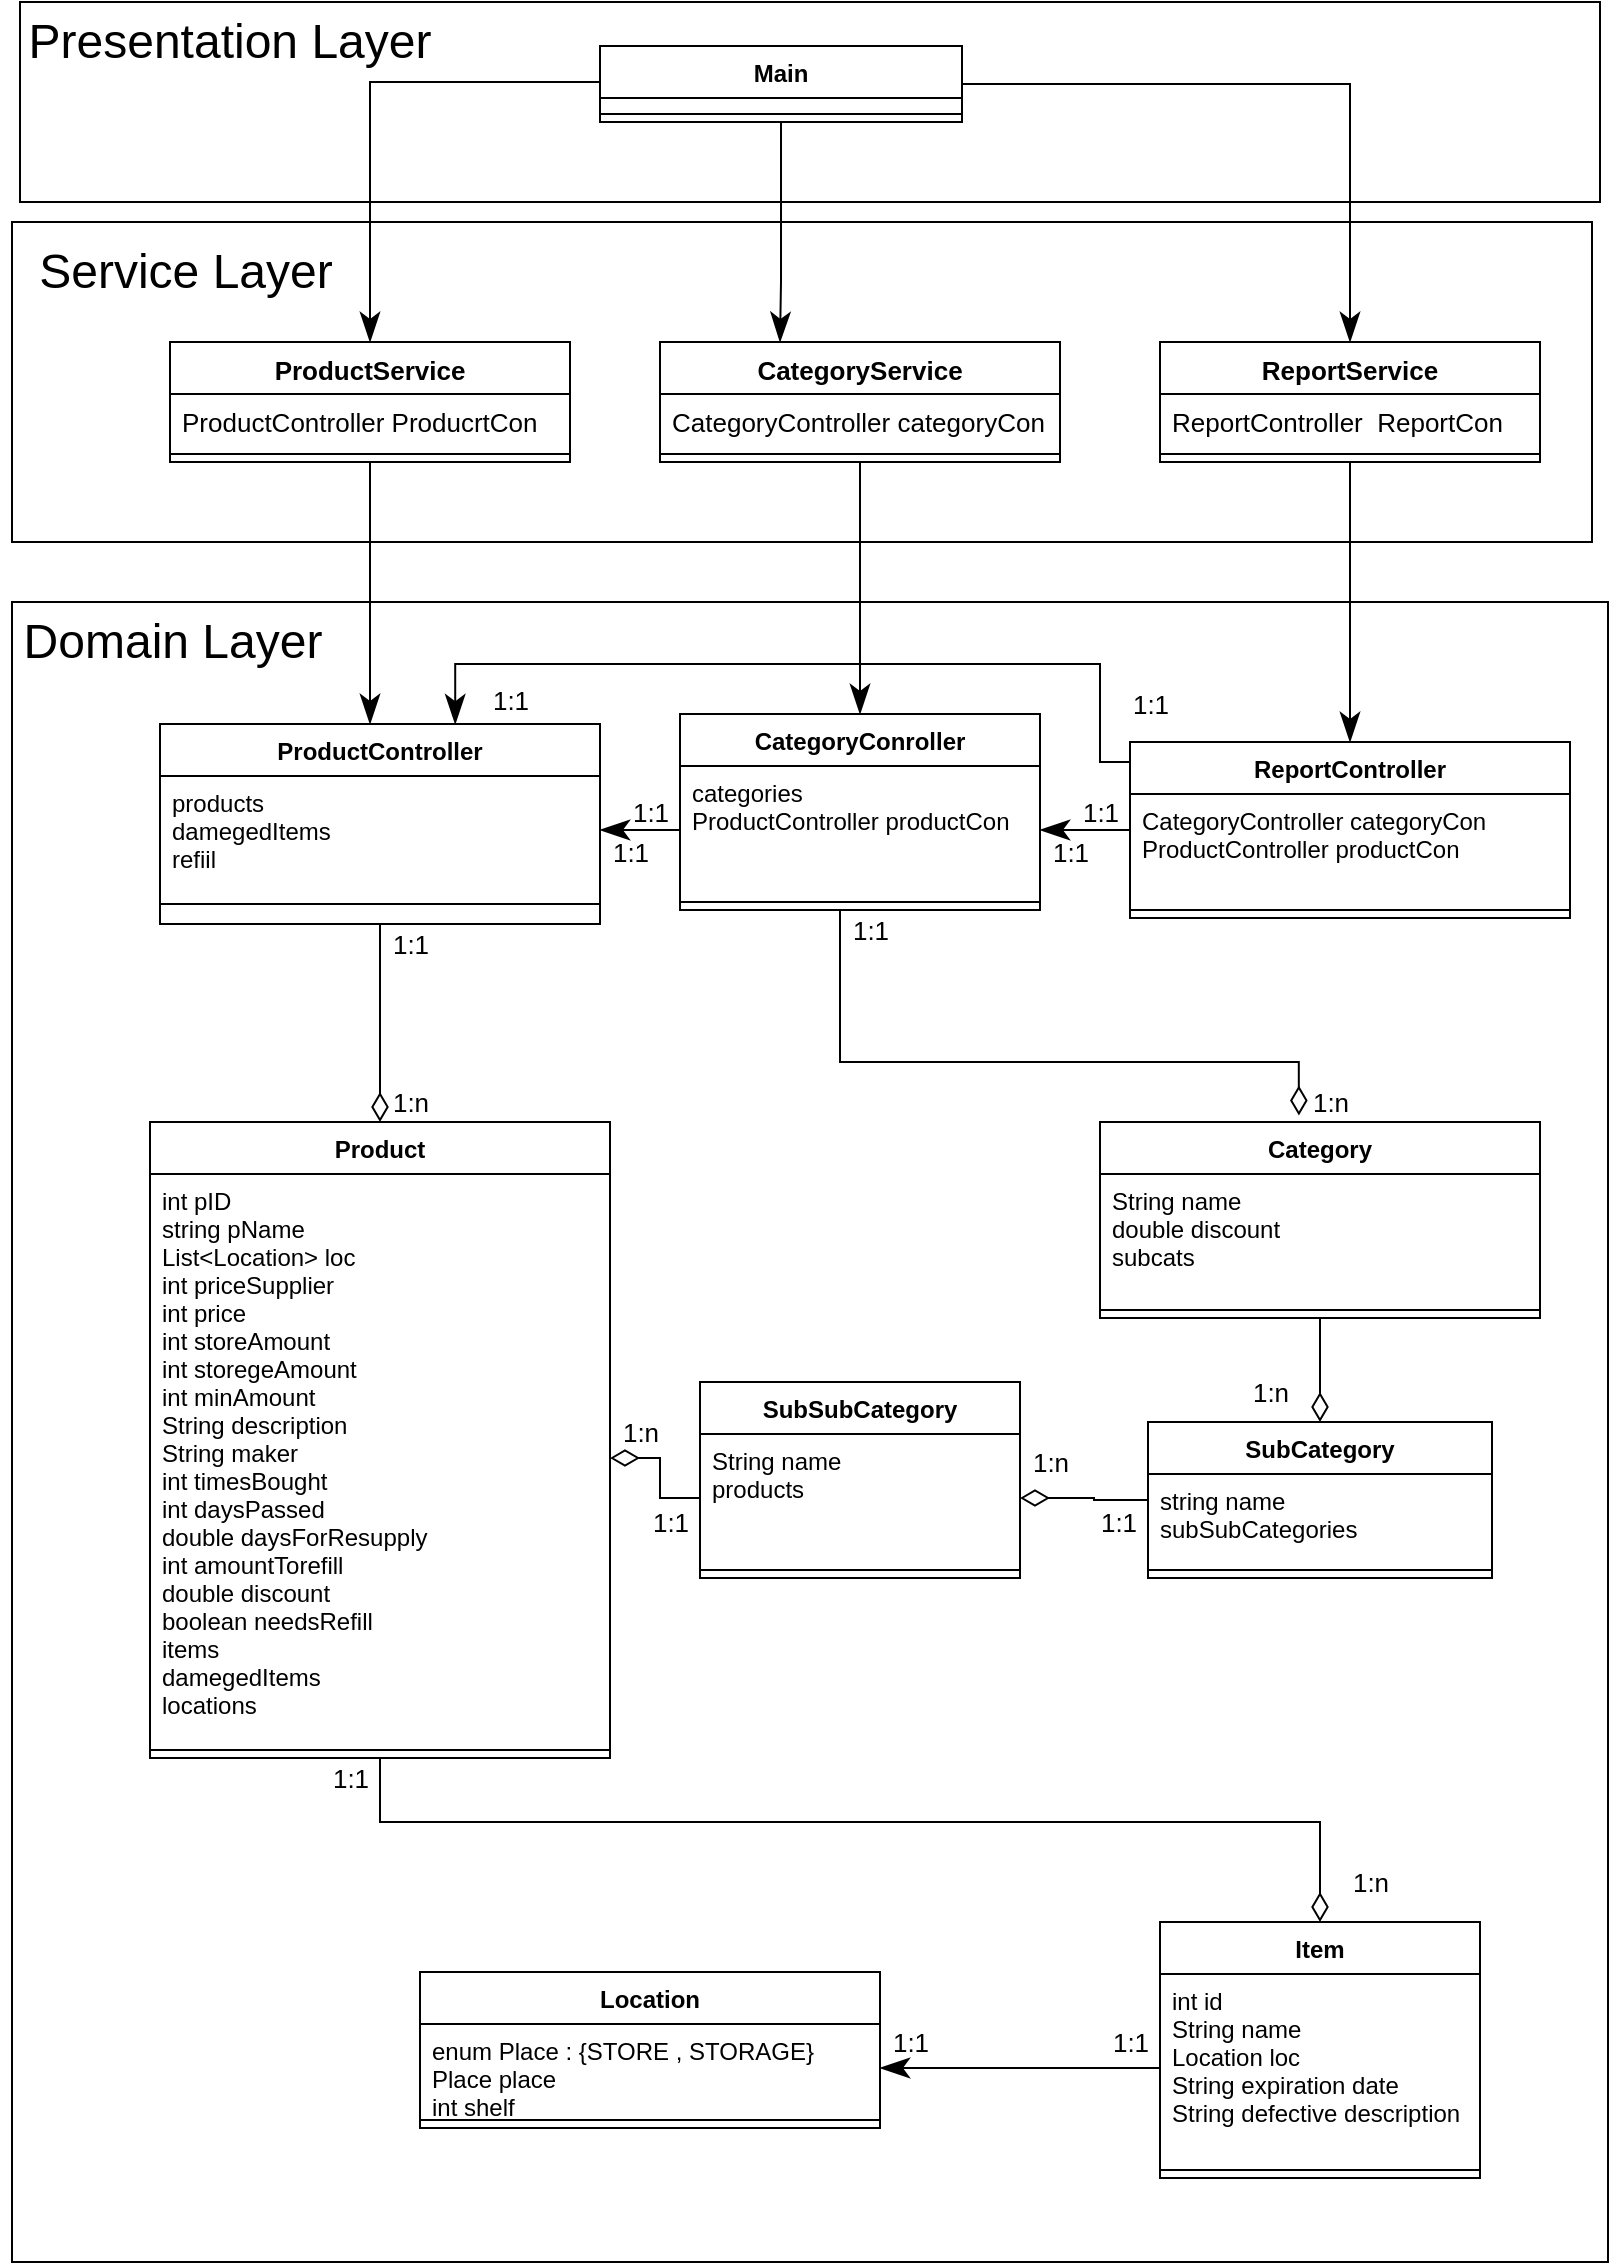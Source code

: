 <mxfile version="17.4.0" type="device"><diagram id="hrVVaW5-UVf0EwJRUZR5" name="Page-1"><mxGraphModel dx="211" dy="539" grid="1" gridSize="10" guides="1" tooltips="1" connect="1" arrows="1" fold="1" page="1" pageScale="1" pageWidth="827" pageHeight="1169" math="0" shadow="0"><root><mxCell id="WIyWlLk6GJQsqaUBKTNV-0"/><mxCell id="WIyWlLk6GJQsqaUBKTNV-1" parent="WIyWlLk6GJQsqaUBKTNV-0"/><mxCell id="XS2jfZZf7cuhPHf_QaUm-5" value="" style="rounded=0;whiteSpace=wrap;html=1;fontSize=24;" parent="WIyWlLk6GJQsqaUBKTNV-1" vertex="1"><mxGeometry x="846" y="310" width="798" height="830" as="geometry"/></mxCell><mxCell id="XS2jfZZf7cuhPHf_QaUm-3" value="" style="rounded=0;whiteSpace=wrap;html=1;fontSize=24;" parent="WIyWlLk6GJQsqaUBKTNV-1" vertex="1"><mxGeometry x="846" y="120" width="790" height="160" as="geometry"/></mxCell><mxCell id="XS2jfZZf7cuhPHf_QaUm-0" value="" style="rounded=0;whiteSpace=wrap;html=1;" parent="WIyWlLk6GJQsqaUBKTNV-1" vertex="1"><mxGeometry x="850" y="10" width="790" height="100" as="geometry"/></mxCell><mxCell id="KTyY1xdwnAPRhyx_D2-H-50" style="edgeStyle=orthogonalEdgeStyle;rounded=0;jumpSize=6;orthogonalLoop=1;jettySize=auto;html=1;fontSize=13;endArrow=diamondThin;endFill=0;endSize=12;" parent="WIyWlLk6GJQsqaUBKTNV-1" source="ReQD-0jNfO4s4zS1MSkN-1" target="2qvdHNZ9gUTLIQecqCx2-4" edge="1"><mxGeometry relative="1" as="geometry"><Array as="points"><mxPoint x="1030" y="920"/><mxPoint x="1500" y="920"/></Array></mxGeometry></mxCell><mxCell id="ReQD-0jNfO4s4zS1MSkN-1" value="Product" style="swimlane;fontStyle=1;align=center;verticalAlign=top;childLayout=stackLayout;horizontal=1;startSize=26;horizontalStack=0;resizeParent=1;resizeParentMax=0;resizeLast=0;collapsible=1;marginBottom=0;" parent="WIyWlLk6GJQsqaUBKTNV-1" vertex="1"><mxGeometry x="915" y="570" width="230" height="318" as="geometry"/></mxCell><mxCell id="ReQD-0jNfO4s4zS1MSkN-2" value="int pID&#10;string pName&#10;List&lt;Location&gt; loc&#10;int priceSupplier&#10;int price&#10;int storeAmount&#10;int storegeAmount&#10;int minAmount&#10;String description &#10;String maker&#10;int timesBought&#10;int daysPassed&#10;double daysForResupply&#10;int amountTorefill&#10;double discount&#10;boolean needsRefill&#10;items&#10;damegedItems&#10;locations" style="text;strokeColor=none;fillColor=none;align=left;verticalAlign=top;spacingLeft=4;spacingRight=4;overflow=hidden;rotatable=0;points=[[0,0.5],[1,0.5]];portConstraint=eastwest;" parent="ReQD-0jNfO4s4zS1MSkN-1" vertex="1"><mxGeometry y="26" width="230" height="284" as="geometry"/></mxCell><mxCell id="ReQD-0jNfO4s4zS1MSkN-3" value="" style="line;strokeWidth=1;fillColor=none;align=left;verticalAlign=middle;spacingTop=-1;spacingLeft=3;spacingRight=3;rotatable=0;labelPosition=right;points=[];portConstraint=eastwest;" parent="ReQD-0jNfO4s4zS1MSkN-1" vertex="1"><mxGeometry y="310" width="230" height="8" as="geometry"/></mxCell><mxCell id="ReQD-0jNfO4s4zS1MSkN-5" value="Location" style="swimlane;fontStyle=1;align=center;verticalAlign=top;childLayout=stackLayout;horizontal=1;startSize=26;horizontalStack=0;resizeParent=1;resizeParentMax=0;resizeLast=0;collapsible=1;marginBottom=0;" parent="WIyWlLk6GJQsqaUBKTNV-1" vertex="1"><mxGeometry x="1050" y="995" width="230" height="78" as="geometry"/></mxCell><mxCell id="ReQD-0jNfO4s4zS1MSkN-6" value="enum Place : {STORE , STORAGE}&#10;Place place&#10;int shelf&#10;" style="text;strokeColor=none;fillColor=none;align=left;verticalAlign=top;spacingLeft=4;spacingRight=4;overflow=hidden;rotatable=0;points=[[0,0.5],[1,0.5]];portConstraint=eastwest;" parent="ReQD-0jNfO4s4zS1MSkN-5" vertex="1"><mxGeometry y="26" width="230" height="44" as="geometry"/></mxCell><mxCell id="ReQD-0jNfO4s4zS1MSkN-7" value="" style="line;strokeWidth=1;fillColor=none;align=left;verticalAlign=middle;spacingTop=-1;spacingLeft=3;spacingRight=3;rotatable=0;labelPosition=right;points=[];portConstraint=eastwest;" parent="ReQD-0jNfO4s4zS1MSkN-5" vertex="1"><mxGeometry y="70" width="230" height="8" as="geometry"/></mxCell><mxCell id="KTyY1xdwnAPRhyx_D2-H-48" style="edgeStyle=orthogonalEdgeStyle;rounded=0;jumpSize=6;orthogonalLoop=1;jettySize=auto;html=1;entryX=1;entryY=0.5;entryDx=0;entryDy=0;fontSize=13;endArrow=diamondThin;endFill=0;endSize=12;" parent="WIyWlLk6GJQsqaUBKTNV-1" source="ReQD-0jNfO4s4zS1MSkN-14" target="2qvdHNZ9gUTLIQecqCx2-1" edge="1"><mxGeometry relative="1" as="geometry"/></mxCell><mxCell id="ReQD-0jNfO4s4zS1MSkN-14" value="SubCategory" style="swimlane;fontStyle=1;align=center;verticalAlign=top;childLayout=stackLayout;horizontal=1;startSize=26;horizontalStack=0;resizeParent=1;resizeParentMax=0;resizeLast=0;collapsible=1;marginBottom=0;" parent="WIyWlLk6GJQsqaUBKTNV-1" vertex="1"><mxGeometry x="1414" y="720" width="172" height="78" as="geometry"/></mxCell><mxCell id="ReQD-0jNfO4s4zS1MSkN-15" value="string name&#10;subSubCategories&#10;" style="text;strokeColor=none;fillColor=none;align=left;verticalAlign=top;spacingLeft=4;spacingRight=4;overflow=hidden;rotatable=0;points=[[0,0.5],[1,0.5]];portConstraint=eastwest;" parent="ReQD-0jNfO4s4zS1MSkN-14" vertex="1"><mxGeometry y="26" width="172" height="44" as="geometry"/></mxCell><mxCell id="ReQD-0jNfO4s4zS1MSkN-16" value="" style="line;strokeWidth=1;fillColor=none;align=left;verticalAlign=middle;spacingTop=-1;spacingLeft=3;spacingRight=3;rotatable=0;labelPosition=right;points=[];portConstraint=eastwest;" parent="ReQD-0jNfO4s4zS1MSkN-14" vertex="1"><mxGeometry y="70" width="172" height="8" as="geometry"/></mxCell><mxCell id="KTyY1xdwnAPRhyx_D2-H-44" style="edgeStyle=orthogonalEdgeStyle;rounded=0;jumpSize=6;orthogonalLoop=1;jettySize=auto;html=1;entryX=0.5;entryY=0;entryDx=0;entryDy=0;fontSize=13;endArrow=diamondThin;endFill=0;endSize=12;" parent="WIyWlLk6GJQsqaUBKTNV-1" source="ReQD-0jNfO4s4zS1MSkN-19" target="ReQD-0jNfO4s4zS1MSkN-14" edge="1"><mxGeometry relative="1" as="geometry"/></mxCell><mxCell id="ReQD-0jNfO4s4zS1MSkN-19" value="Category" style="swimlane;fontStyle=1;align=center;verticalAlign=top;childLayout=stackLayout;horizontal=1;startSize=26;horizontalStack=0;resizeParent=1;resizeParentMax=0;resizeLast=0;collapsible=1;marginBottom=0;" parent="WIyWlLk6GJQsqaUBKTNV-1" vertex="1"><mxGeometry x="1390" y="570" width="220" height="98" as="geometry"/></mxCell><mxCell id="ReQD-0jNfO4s4zS1MSkN-20" value="String name&#10;double discount&#10;subcats" style="text;strokeColor=none;fillColor=none;align=left;verticalAlign=top;spacingLeft=4;spacingRight=4;overflow=hidden;rotatable=0;points=[[0,0.5],[1,0.5]];portConstraint=eastwest;" parent="ReQD-0jNfO4s4zS1MSkN-19" vertex="1"><mxGeometry y="26" width="220" height="64" as="geometry"/></mxCell><mxCell id="ReQD-0jNfO4s4zS1MSkN-21" value="" style="line;strokeWidth=1;fillColor=none;align=left;verticalAlign=middle;spacingTop=-1;spacingLeft=3;spacingRight=3;rotatable=0;labelPosition=right;points=[];portConstraint=eastwest;" parent="ReQD-0jNfO4s4zS1MSkN-19" vertex="1"><mxGeometry y="90" width="220" height="8" as="geometry"/></mxCell><mxCell id="KTyY1xdwnAPRhyx_D2-H-42" style="edgeStyle=orthogonalEdgeStyle;rounded=0;jumpSize=6;orthogonalLoop=1;jettySize=auto;html=1;fontSize=13;endArrow=diamondThin;endFill=0;endSize=12;" parent="WIyWlLk6GJQsqaUBKTNV-1" source="ReQD-0jNfO4s4zS1MSkN-24" target="ReQD-0jNfO4s4zS1MSkN-1" edge="1"><mxGeometry relative="1" as="geometry"/></mxCell><mxCell id="ReQD-0jNfO4s4zS1MSkN-24" value="ProductController" style="swimlane;fontStyle=1;align=center;verticalAlign=top;childLayout=stackLayout;horizontal=1;startSize=26;horizontalStack=0;resizeParent=1;resizeParentMax=0;resizeLast=0;collapsible=1;marginBottom=0;" parent="WIyWlLk6GJQsqaUBKTNV-1" vertex="1"><mxGeometry x="920" y="371" width="220" height="100" as="geometry"/></mxCell><mxCell id="ReQD-0jNfO4s4zS1MSkN-25" value="products&#10;damegedItems&#10;refiil " style="text;strokeColor=none;fillColor=none;align=left;verticalAlign=top;spacingLeft=4;spacingRight=4;overflow=hidden;rotatable=0;points=[[0,0.5],[1,0.5]];portConstraint=eastwest;" parent="ReQD-0jNfO4s4zS1MSkN-24" vertex="1"><mxGeometry y="26" width="220" height="54" as="geometry"/></mxCell><mxCell id="ReQD-0jNfO4s4zS1MSkN-26" value="" style="line;strokeWidth=1;fillColor=none;align=left;verticalAlign=middle;spacingTop=-1;spacingLeft=3;spacingRight=3;rotatable=0;labelPosition=right;points=[];portConstraint=eastwest;" parent="ReQD-0jNfO4s4zS1MSkN-24" vertex="1"><mxGeometry y="80" width="220" height="20" as="geometry"/></mxCell><mxCell id="KTyY1xdwnAPRhyx_D2-H-46" style="edgeStyle=orthogonalEdgeStyle;rounded=0;jumpSize=6;orthogonalLoop=1;jettySize=auto;html=1;entryX=1;entryY=0.5;entryDx=0;entryDy=0;fontSize=13;endArrow=classicThin;endFill=1;endSize=12;" parent="WIyWlLk6GJQsqaUBKTNV-1" source="clvkkJp6ANi943LF1H7f-0" target="2qvdHNZ9gUTLIQecqCx2-9" edge="1"><mxGeometry relative="1" as="geometry"/></mxCell><mxCell id="KTyY1xdwnAPRhyx_D2-H-47" style="edgeStyle=orthogonalEdgeStyle;rounded=0;jumpSize=6;orthogonalLoop=1;jettySize=auto;html=1;entryX=0.671;entryY=0.001;entryDx=0;entryDy=0;entryPerimeter=0;fontSize=13;endArrow=classicThin;endFill=1;endSize=12;" parent="WIyWlLk6GJQsqaUBKTNV-1" source="clvkkJp6ANi943LF1H7f-0" target="ReQD-0jNfO4s4zS1MSkN-24" edge="1"><mxGeometry relative="1" as="geometry"><Array as="points"><mxPoint x="1390" y="390"/><mxPoint x="1390" y="341"/><mxPoint x="1068" y="341"/></Array></mxGeometry></mxCell><mxCell id="clvkkJp6ANi943LF1H7f-0" value="ReportController" style="swimlane;fontStyle=1;align=center;verticalAlign=top;childLayout=stackLayout;horizontal=1;startSize=26;horizontalStack=0;resizeParent=1;resizeParentMax=0;resizeLast=0;collapsible=1;marginBottom=0;" parent="WIyWlLk6GJQsqaUBKTNV-1" vertex="1"><mxGeometry x="1405" y="380" width="220" height="88" as="geometry"/></mxCell><mxCell id="clvkkJp6ANi943LF1H7f-1" value="CategoryController categoryCon&#10;ProductController productCon" style="text;strokeColor=none;fillColor=none;align=left;verticalAlign=top;spacingLeft=4;spacingRight=4;overflow=hidden;rotatable=0;points=[[0,0.5],[1,0.5]];portConstraint=eastwest;" parent="clvkkJp6ANi943LF1H7f-0" vertex="1"><mxGeometry y="26" width="220" height="54" as="geometry"/></mxCell><mxCell id="clvkkJp6ANi943LF1H7f-2" value="" style="line;strokeWidth=1;fillColor=none;align=left;verticalAlign=middle;spacingTop=-1;spacingLeft=3;spacingRight=3;rotatable=0;labelPosition=right;points=[];portConstraint=eastwest;" parent="clvkkJp6ANi943LF1H7f-0" vertex="1"><mxGeometry y="80" width="220" height="8" as="geometry"/></mxCell><mxCell id="2qvdHNZ9gUTLIQecqCx2-0" value="SubSubCategory" style="swimlane;fontStyle=1;align=center;verticalAlign=top;childLayout=stackLayout;horizontal=1;startSize=26;horizontalStack=0;resizeParent=1;resizeParentMax=0;resizeLast=0;collapsible=1;marginBottom=0;" parent="WIyWlLk6GJQsqaUBKTNV-1" vertex="1"><mxGeometry x="1190" y="700" width="160" height="98" as="geometry"/></mxCell><mxCell id="2qvdHNZ9gUTLIQecqCx2-1" value="String name&#10;products" style="text;strokeColor=none;fillColor=none;align=left;verticalAlign=top;spacingLeft=4;spacingRight=4;overflow=hidden;rotatable=0;points=[[0,0.5],[1,0.5]];portConstraint=eastwest;" parent="2qvdHNZ9gUTLIQecqCx2-0" vertex="1"><mxGeometry y="26" width="160" height="64" as="geometry"/></mxCell><mxCell id="2qvdHNZ9gUTLIQecqCx2-2" value="" style="line;strokeWidth=1;fillColor=none;align=left;verticalAlign=middle;spacingTop=-1;spacingLeft=3;spacingRight=3;rotatable=0;labelPosition=right;points=[];portConstraint=eastwest;" parent="2qvdHNZ9gUTLIQecqCx2-0" vertex="1"><mxGeometry y="90" width="160" height="8" as="geometry"/></mxCell><mxCell id="2qvdHNZ9gUTLIQecqCx2-4" value="Item" style="swimlane;fontStyle=1;align=center;verticalAlign=top;childLayout=stackLayout;horizontal=1;startSize=26;horizontalStack=0;resizeParent=1;resizeParentMax=0;resizeLast=0;collapsible=1;marginBottom=0;" parent="WIyWlLk6GJQsqaUBKTNV-1" vertex="1"><mxGeometry x="1420" y="970" width="160" height="128" as="geometry"/></mxCell><mxCell id="2qvdHNZ9gUTLIQecqCx2-5" value="int id&#10;String name&#10;Location loc&#10;String expiration date&#10;String defective description" style="text;strokeColor=none;fillColor=none;align=left;verticalAlign=top;spacingLeft=4;spacingRight=4;overflow=hidden;rotatable=0;points=[[0,0.5],[1,0.5]];portConstraint=eastwest;" parent="2qvdHNZ9gUTLIQecqCx2-4" vertex="1"><mxGeometry y="26" width="160" height="94" as="geometry"/></mxCell><mxCell id="2qvdHNZ9gUTLIQecqCx2-6" value="" style="line;strokeWidth=1;fillColor=none;align=left;verticalAlign=middle;spacingTop=-1;spacingLeft=3;spacingRight=3;rotatable=0;labelPosition=right;points=[];portConstraint=eastwest;" parent="2qvdHNZ9gUTLIQecqCx2-4" vertex="1"><mxGeometry y="120" width="160" height="8" as="geometry"/></mxCell><mxCell id="KTyY1xdwnAPRhyx_D2-H-43" style="edgeStyle=orthogonalEdgeStyle;rounded=0;jumpSize=6;orthogonalLoop=1;jettySize=auto;html=1;entryX=0.452;entryY=-0.033;entryDx=0;entryDy=0;entryPerimeter=0;fontSize=13;endArrow=diamondThin;endFill=0;endSize=12;" parent="WIyWlLk6GJQsqaUBKTNV-1" source="2qvdHNZ9gUTLIQecqCx2-8" target="ReQD-0jNfO4s4zS1MSkN-19" edge="1"><mxGeometry relative="1" as="geometry"><Array as="points"><mxPoint x="1260" y="540"/><mxPoint x="1489" y="540"/></Array></mxGeometry></mxCell><mxCell id="2qvdHNZ9gUTLIQecqCx2-8" value="CategoryConroller" style="swimlane;fontStyle=1;align=center;verticalAlign=top;childLayout=stackLayout;horizontal=1;startSize=26;horizontalStack=0;resizeParent=1;resizeParentMax=0;resizeLast=0;collapsible=1;marginBottom=0;" parent="WIyWlLk6GJQsqaUBKTNV-1" vertex="1"><mxGeometry x="1180" y="366" width="180" height="98" as="geometry"/></mxCell><mxCell id="2qvdHNZ9gUTLIQecqCx2-9" value="categories&#10;ProductController productCon" style="text;strokeColor=none;fillColor=none;align=left;verticalAlign=top;spacingLeft=4;spacingRight=4;overflow=hidden;rotatable=0;points=[[0,0.5],[1,0.5]];portConstraint=eastwest;" parent="2qvdHNZ9gUTLIQecqCx2-8" vertex="1"><mxGeometry y="26" width="180" height="64" as="geometry"/></mxCell><mxCell id="2qvdHNZ9gUTLIQecqCx2-10" value="" style="line;strokeWidth=1;fillColor=none;align=left;verticalAlign=middle;spacingTop=-1;spacingLeft=3;spacingRight=3;rotatable=0;labelPosition=right;points=[];portConstraint=eastwest;" parent="2qvdHNZ9gUTLIQecqCx2-8" vertex="1"><mxGeometry y="90" width="180" height="8" as="geometry"/></mxCell><mxCell id="KTyY1xdwnAPRhyx_D2-H-52" style="edgeStyle=orthogonalEdgeStyle;rounded=0;jumpSize=6;orthogonalLoop=1;jettySize=auto;html=1;fontSize=13;endArrow=classicThin;endFill=1;endSize=12;" parent="WIyWlLk6GJQsqaUBKTNV-1" source="hw9rlWjdoOXuvbrgEa3H-4" target="KTyY1xdwnAPRhyx_D2-H-24" edge="1"><mxGeometry relative="1" as="geometry"/></mxCell><mxCell id="KTyY1xdwnAPRhyx_D2-H-53" style="edgeStyle=orthogonalEdgeStyle;rounded=0;jumpSize=6;orthogonalLoop=1;jettySize=auto;html=1;fontSize=13;endArrow=classicThin;endFill=1;endSize=12;" parent="WIyWlLk6GJQsqaUBKTNV-1" source="hw9rlWjdoOXuvbrgEa3H-4" target="KTyY1xdwnAPRhyx_D2-H-28" edge="1"><mxGeometry relative="1" as="geometry"><Array as="points"><mxPoint x="1230" y="150"/><mxPoint x="1230" y="150"/></Array></mxGeometry></mxCell><mxCell id="KTyY1xdwnAPRhyx_D2-H-55" style="edgeStyle=orthogonalEdgeStyle;rounded=0;jumpSize=6;orthogonalLoop=1;jettySize=auto;html=1;fontSize=13;endArrow=classicThin;endFill=1;endSize=12;" parent="WIyWlLk6GJQsqaUBKTNV-1" source="hw9rlWjdoOXuvbrgEa3H-4" target="KTyY1xdwnAPRhyx_D2-H-32" edge="1"><mxGeometry relative="1" as="geometry"><Array as="points"><mxPoint x="1025" y="50"/></Array></mxGeometry></mxCell><mxCell id="hw9rlWjdoOXuvbrgEa3H-4" value="Main" style="swimlane;fontStyle=1;align=center;verticalAlign=top;childLayout=stackLayout;horizontal=1;startSize=26;horizontalStack=0;resizeParent=1;resizeParentMax=0;resizeLast=0;collapsible=1;marginBottom=0;" parent="WIyWlLk6GJQsqaUBKTNV-1" vertex="1"><mxGeometry x="1140" y="32" width="181" height="38" as="geometry"/></mxCell><mxCell id="hw9rlWjdoOXuvbrgEa3H-5" value="&#10;" style="text;strokeColor=none;fillColor=none;align=left;verticalAlign=top;spacingLeft=4;spacingRight=4;overflow=hidden;rotatable=0;points=[[0,0.5],[1,0.5]];portConstraint=eastwest;" parent="hw9rlWjdoOXuvbrgEa3H-4" vertex="1"><mxGeometry y="26" width="181" height="4" as="geometry"/></mxCell><mxCell id="hw9rlWjdoOXuvbrgEa3H-6" value="" style="line;strokeWidth=1;fillColor=none;align=left;verticalAlign=middle;spacingTop=-1;spacingLeft=3;spacingRight=3;rotatable=0;labelPosition=right;points=[];portConstraint=eastwest;" parent="hw9rlWjdoOXuvbrgEa3H-4" vertex="1"><mxGeometry y="30" width="181" height="8" as="geometry"/></mxCell><mxCell id="XS2jfZZf7cuhPHf_QaUm-1" value="&lt;font style=&quot;font-size: 24px&quot;&gt;Presentation Layer&lt;/font&gt;" style="text;html=1;strokeColor=none;fillColor=none;align=center;verticalAlign=middle;whiteSpace=wrap;rounded=0;" parent="WIyWlLk6GJQsqaUBKTNV-1" vertex="1"><mxGeometry x="850" y="20" width="210" height="20" as="geometry"/></mxCell><mxCell id="XS2jfZZf7cuhPHf_QaUm-4" value="&lt;font style=&quot;font-size: 24px&quot;&gt;Service Layer&lt;/font&gt;" style="text;html=1;strokeColor=none;fillColor=none;align=center;verticalAlign=middle;whiteSpace=wrap;rounded=0;" parent="WIyWlLk6GJQsqaUBKTNV-1" vertex="1"><mxGeometry x="853" y="130" width="160" height="30" as="geometry"/></mxCell><mxCell id="XS2jfZZf7cuhPHf_QaUm-6" value="&lt;font style=&quot;font-size: 24px&quot;&gt;Domain Layer&lt;/font&gt;" style="text;html=1;strokeColor=none;fillColor=none;align=center;verticalAlign=middle;whiteSpace=wrap;rounded=0;" parent="WIyWlLk6GJQsqaUBKTNV-1" vertex="1"><mxGeometry x="840" y="310" width="173" height="39" as="geometry"/></mxCell><mxCell id="KTyY1xdwnAPRhyx_D2-H-41" style="edgeStyle=orthogonalEdgeStyle;rounded=0;jumpSize=6;orthogonalLoop=1;jettySize=auto;html=1;entryX=0.5;entryY=0;entryDx=0;entryDy=0;fontSize=13;endArrow=classicThin;endFill=1;endSize=12;" parent="WIyWlLk6GJQsqaUBKTNV-1" source="KTyY1xdwnAPRhyx_D2-H-24" target="clvkkJp6ANi943LF1H7f-0" edge="1"><mxGeometry relative="1" as="geometry"/></mxCell><mxCell id="KTyY1xdwnAPRhyx_D2-H-24" value="ReportService" style="swimlane;fontStyle=1;align=center;verticalAlign=top;childLayout=stackLayout;horizontal=1;startSize=26;horizontalStack=0;resizeParent=1;resizeParentMax=0;resizeLast=0;collapsible=1;marginBottom=0;fontSize=13;" parent="WIyWlLk6GJQsqaUBKTNV-1" vertex="1"><mxGeometry x="1420" y="180" width="190" height="60" as="geometry"/></mxCell><mxCell id="KTyY1xdwnAPRhyx_D2-H-25" value="ReportController  ReportCon" style="text;strokeColor=none;fillColor=none;align=left;verticalAlign=top;spacingLeft=4;spacingRight=4;overflow=hidden;rotatable=0;points=[[0,0.5],[1,0.5]];portConstraint=eastwest;fontSize=13;" parent="KTyY1xdwnAPRhyx_D2-H-24" vertex="1"><mxGeometry y="26" width="190" height="26" as="geometry"/></mxCell><mxCell id="KTyY1xdwnAPRhyx_D2-H-26" value="" style="line;strokeWidth=1;fillColor=none;align=left;verticalAlign=middle;spacingTop=-1;spacingLeft=3;spacingRight=3;rotatable=0;labelPosition=right;points=[];portConstraint=eastwest;fontSize=13;" parent="KTyY1xdwnAPRhyx_D2-H-24" vertex="1"><mxGeometry y="52" width="190" height="8" as="geometry"/></mxCell><mxCell id="KTyY1xdwnAPRhyx_D2-H-40" style="edgeStyle=orthogonalEdgeStyle;rounded=0;jumpSize=6;orthogonalLoop=1;jettySize=auto;html=1;entryX=0.5;entryY=0;entryDx=0;entryDy=0;fontSize=13;endArrow=classicThin;endFill=1;endSize=12;" parent="WIyWlLk6GJQsqaUBKTNV-1" source="KTyY1xdwnAPRhyx_D2-H-28" target="2qvdHNZ9gUTLIQecqCx2-8" edge="1"><mxGeometry relative="1" as="geometry"/></mxCell><mxCell id="KTyY1xdwnAPRhyx_D2-H-28" value="CategoryService" style="swimlane;fontStyle=1;align=center;verticalAlign=top;childLayout=stackLayout;horizontal=1;startSize=26;horizontalStack=0;resizeParent=1;resizeParentMax=0;resizeLast=0;collapsible=1;marginBottom=0;fontSize=13;" parent="WIyWlLk6GJQsqaUBKTNV-1" vertex="1"><mxGeometry x="1170" y="180" width="200" height="60" as="geometry"/></mxCell><mxCell id="KTyY1xdwnAPRhyx_D2-H-29" value="CategoryController categoryCon" style="text;strokeColor=none;fillColor=none;align=left;verticalAlign=top;spacingLeft=4;spacingRight=4;overflow=hidden;rotatable=0;points=[[0,0.5],[1,0.5]];portConstraint=eastwest;fontSize=13;" parent="KTyY1xdwnAPRhyx_D2-H-28" vertex="1"><mxGeometry y="26" width="200" height="26" as="geometry"/></mxCell><mxCell id="KTyY1xdwnAPRhyx_D2-H-30" value="" style="line;strokeWidth=1;fillColor=none;align=left;verticalAlign=middle;spacingTop=-1;spacingLeft=3;spacingRight=3;rotatable=0;labelPosition=right;points=[];portConstraint=eastwest;fontSize=13;" parent="KTyY1xdwnAPRhyx_D2-H-28" vertex="1"><mxGeometry y="52" width="200" height="8" as="geometry"/></mxCell><mxCell id="KTyY1xdwnAPRhyx_D2-H-39" style="edgeStyle=orthogonalEdgeStyle;rounded=0;jumpSize=6;orthogonalLoop=1;jettySize=auto;html=1;fontSize=13;endArrow=classicThin;endFill=1;endSize=12;" parent="WIyWlLk6GJQsqaUBKTNV-1" source="KTyY1xdwnAPRhyx_D2-H-32" target="ReQD-0jNfO4s4zS1MSkN-24" edge="1"><mxGeometry relative="1" as="geometry"><Array as="points"><mxPoint x="1025" y="350"/><mxPoint x="1025" y="350"/></Array></mxGeometry></mxCell><mxCell id="KTyY1xdwnAPRhyx_D2-H-32" value="ProductService" style="swimlane;fontStyle=1;align=center;verticalAlign=top;childLayout=stackLayout;horizontal=1;startSize=26;horizontalStack=0;resizeParent=1;resizeParentMax=0;resizeLast=0;collapsible=1;marginBottom=0;fontSize=13;" parent="WIyWlLk6GJQsqaUBKTNV-1" vertex="1"><mxGeometry x="925" y="180" width="200" height="60" as="geometry"/></mxCell><mxCell id="KTyY1xdwnAPRhyx_D2-H-33" value="ProductController ProducrtCon" style="text;strokeColor=none;fillColor=none;align=left;verticalAlign=top;spacingLeft=4;spacingRight=4;overflow=hidden;rotatable=0;points=[[0,0.5],[1,0.5]];portConstraint=eastwest;fontSize=13;" parent="KTyY1xdwnAPRhyx_D2-H-32" vertex="1"><mxGeometry y="26" width="200" height="26" as="geometry"/></mxCell><mxCell id="KTyY1xdwnAPRhyx_D2-H-34" value="" style="line;strokeWidth=1;fillColor=none;align=left;verticalAlign=middle;spacingTop=-1;spacingLeft=3;spacingRight=3;rotatable=0;labelPosition=right;points=[];portConstraint=eastwest;fontSize=13;" parent="KTyY1xdwnAPRhyx_D2-H-32" vertex="1"><mxGeometry y="52" width="200" height="8" as="geometry"/></mxCell><mxCell id="KTyY1xdwnAPRhyx_D2-H-45" style="edgeStyle=orthogonalEdgeStyle;rounded=0;jumpSize=6;orthogonalLoop=1;jettySize=auto;html=1;entryX=1;entryY=0.5;entryDx=0;entryDy=0;fontSize=13;endArrow=classicThin;endFill=1;endSize=12;" parent="WIyWlLk6GJQsqaUBKTNV-1" source="2qvdHNZ9gUTLIQecqCx2-9" target="ReQD-0jNfO4s4zS1MSkN-25" edge="1"><mxGeometry relative="1" as="geometry"/></mxCell><mxCell id="KTyY1xdwnAPRhyx_D2-H-49" style="edgeStyle=orthogonalEdgeStyle;rounded=0;jumpSize=6;orthogonalLoop=1;jettySize=auto;html=1;fontSize=13;endArrow=diamondThin;endFill=0;endSize=12;" parent="WIyWlLk6GJQsqaUBKTNV-1" source="2qvdHNZ9gUTLIQecqCx2-1" target="ReQD-0jNfO4s4zS1MSkN-2" edge="1"><mxGeometry relative="1" as="geometry"/></mxCell><mxCell id="KTyY1xdwnAPRhyx_D2-H-51" style="edgeStyle=orthogonalEdgeStyle;rounded=0;jumpSize=6;orthogonalLoop=1;jettySize=auto;html=1;entryX=1;entryY=0.5;entryDx=0;entryDy=0;fontSize=13;endArrow=classicThin;endFill=1;endSize=12;" parent="WIyWlLk6GJQsqaUBKTNV-1" source="2qvdHNZ9gUTLIQecqCx2-5" target="ReQD-0jNfO4s4zS1MSkN-6" edge="1"><mxGeometry relative="1" as="geometry"/></mxCell><mxCell id="KTyY1xdwnAPRhyx_D2-H-56" value="1:n" style="text;html=1;resizable=0;autosize=1;align=center;verticalAlign=middle;points=[];fillColor=none;strokeColor=none;rounded=0;fontSize=13;" parent="WIyWlLk6GJQsqaUBKTNV-1" vertex="1"><mxGeometry x="1510" y="940" width="30" height="20" as="geometry"/></mxCell><mxCell id="KTyY1xdwnAPRhyx_D2-H-57" value="1:n" style="text;html=1;resizable=0;autosize=1;align=center;verticalAlign=middle;points=[];fillColor=none;strokeColor=none;rounded=0;fontSize=13;" parent="WIyWlLk6GJQsqaUBKTNV-1" vertex="1"><mxGeometry x="1490" y="550" width="30" height="20" as="geometry"/></mxCell><mxCell id="KTyY1xdwnAPRhyx_D2-H-58" value="1:n" style="text;html=1;resizable=0;autosize=1;align=center;verticalAlign=middle;points=[];fillColor=none;strokeColor=none;rounded=0;fontSize=13;" parent="WIyWlLk6GJQsqaUBKTNV-1" vertex="1"><mxGeometry x="1460" y="695" width="30" height="20" as="geometry"/></mxCell><mxCell id="KTyY1xdwnAPRhyx_D2-H-59" value="1:n" style="text;html=1;resizable=0;autosize=1;align=center;verticalAlign=middle;points=[];fillColor=none;strokeColor=none;rounded=0;fontSize=13;" parent="WIyWlLk6GJQsqaUBKTNV-1" vertex="1"><mxGeometry x="1350" y="730" width="30" height="20" as="geometry"/></mxCell><mxCell id="KTyY1xdwnAPRhyx_D2-H-60" value="1:n" style="text;html=1;resizable=0;autosize=1;align=center;verticalAlign=middle;points=[];fillColor=none;strokeColor=none;rounded=0;fontSize=13;" parent="WIyWlLk6GJQsqaUBKTNV-1" vertex="1"><mxGeometry x="1145" y="715" width="30" height="20" as="geometry"/></mxCell><mxCell id="KTyY1xdwnAPRhyx_D2-H-61" value="1:n" style="text;html=1;resizable=0;autosize=1;align=center;verticalAlign=middle;points=[];fillColor=none;strokeColor=none;rounded=0;fontSize=13;" parent="WIyWlLk6GJQsqaUBKTNV-1" vertex="1"><mxGeometry x="1030" y="550" width="30" height="20" as="geometry"/></mxCell><mxCell id="KTyY1xdwnAPRhyx_D2-H-63" value="1:1" style="text;html=1;resizable=0;autosize=1;align=center;verticalAlign=middle;points=[];fillColor=none;strokeColor=none;rounded=0;fontSize=13;" parent="WIyWlLk6GJQsqaUBKTNV-1" vertex="1"><mxGeometry x="1160" y="760" width="30" height="20" as="geometry"/></mxCell><mxCell id="KTyY1xdwnAPRhyx_D2-H-64" value="1:1" style="text;html=1;resizable=0;autosize=1;align=center;verticalAlign=middle;points=[];fillColor=none;strokeColor=none;rounded=0;fontSize=13;" parent="WIyWlLk6GJQsqaUBKTNV-1" vertex="1"><mxGeometry x="1260" y="464" width="30" height="20" as="geometry"/></mxCell><mxCell id="KTyY1xdwnAPRhyx_D2-H-65" value="1:1" style="text;html=1;resizable=0;autosize=1;align=center;verticalAlign=middle;points=[];fillColor=none;strokeColor=none;rounded=0;fontSize=13;" parent="WIyWlLk6GJQsqaUBKTNV-1" vertex="1"><mxGeometry x="1030" y="471" width="30" height="20" as="geometry"/></mxCell><mxCell id="KTyY1xdwnAPRhyx_D2-H-66" value="1:1" style="text;html=1;resizable=0;autosize=1;align=center;verticalAlign=middle;points=[];fillColor=none;strokeColor=none;rounded=0;fontSize=13;" parent="WIyWlLk6GJQsqaUBKTNV-1" vertex="1"><mxGeometry x="1000" y="888" width="30" height="20" as="geometry"/></mxCell><mxCell id="KTyY1xdwnAPRhyx_D2-H-67" value="1:1" style="text;html=1;resizable=0;autosize=1;align=center;verticalAlign=middle;points=[];fillColor=none;strokeColor=none;rounded=0;fontSize=13;" parent="WIyWlLk6GJQsqaUBKTNV-1" vertex="1"><mxGeometry x="1384" y="760" width="30" height="20" as="geometry"/></mxCell><mxCell id="KTyY1xdwnAPRhyx_D2-H-68" value="1:1" style="text;html=1;resizable=0;autosize=1;align=center;verticalAlign=middle;points=[];fillColor=none;strokeColor=none;rounded=0;fontSize=13;" parent="WIyWlLk6GJQsqaUBKTNV-1" vertex="1"><mxGeometry x="1390" y="1020" width="30" height="20" as="geometry"/></mxCell><mxCell id="KTyY1xdwnAPRhyx_D2-H-69" value="1:1" style="text;html=1;resizable=0;autosize=1;align=center;verticalAlign=middle;points=[];fillColor=none;strokeColor=none;rounded=0;fontSize=13;" parent="WIyWlLk6GJQsqaUBKTNV-1" vertex="1"><mxGeometry x="1280" y="1020" width="30" height="20" as="geometry"/></mxCell><mxCell id="KTyY1xdwnAPRhyx_D2-H-70" value="1:1" style="text;html=1;resizable=0;autosize=1;align=center;verticalAlign=middle;points=[];fillColor=none;strokeColor=none;rounded=0;fontSize=13;" parent="WIyWlLk6GJQsqaUBKTNV-1" vertex="1"><mxGeometry x="1150" y="405" width="30" height="20" as="geometry"/></mxCell><mxCell id="KTyY1xdwnAPRhyx_D2-H-71" value="1:1" style="text;html=1;resizable=0;autosize=1;align=center;verticalAlign=middle;points=[];fillColor=none;strokeColor=none;rounded=0;fontSize=13;" parent="WIyWlLk6GJQsqaUBKTNV-1" vertex="1"><mxGeometry x="1140" y="425" width="30" height="20" as="geometry"/></mxCell><mxCell id="KTyY1xdwnAPRhyx_D2-H-72" value="1:1" style="text;html=1;resizable=0;autosize=1;align=center;verticalAlign=middle;points=[];fillColor=none;strokeColor=none;rounded=0;fontSize=13;" parent="WIyWlLk6GJQsqaUBKTNV-1" vertex="1"><mxGeometry x="1360" y="425" width="30" height="20" as="geometry"/></mxCell><mxCell id="KTyY1xdwnAPRhyx_D2-H-73" value="1:1" style="text;html=1;resizable=0;autosize=1;align=center;verticalAlign=middle;points=[];fillColor=none;strokeColor=none;rounded=0;fontSize=13;" parent="WIyWlLk6GJQsqaUBKTNV-1" vertex="1"><mxGeometry x="1375" y="405" width="30" height="20" as="geometry"/></mxCell><mxCell id="KTyY1xdwnAPRhyx_D2-H-75" value="1:1" style="text;html=1;resizable=0;autosize=1;align=center;verticalAlign=middle;points=[];fillColor=none;strokeColor=none;rounded=0;fontSize=13;" parent="WIyWlLk6GJQsqaUBKTNV-1" vertex="1"><mxGeometry x="1080" y="349" width="30" height="20" as="geometry"/></mxCell><mxCell id="KTyY1xdwnAPRhyx_D2-H-76" value="1:1" style="text;html=1;resizable=0;autosize=1;align=center;verticalAlign=middle;points=[];fillColor=none;strokeColor=none;rounded=0;fontSize=13;" parent="WIyWlLk6GJQsqaUBKTNV-1" vertex="1"><mxGeometry x="1400" y="351" width="30" height="20" as="geometry"/></mxCell></root></mxGraphModel></diagram></mxfile>